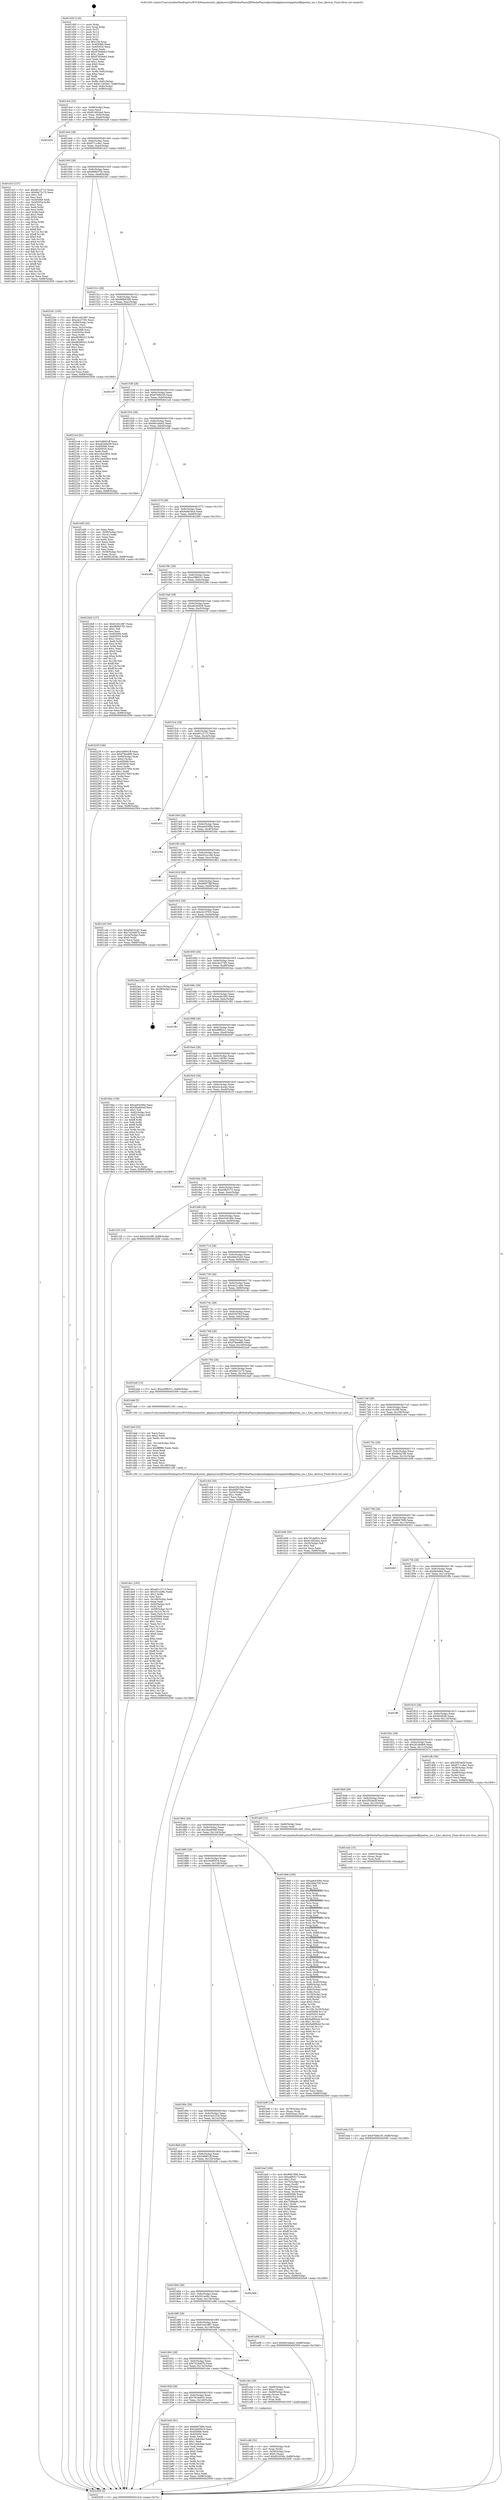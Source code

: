 digraph "0x401450" {
  label = "0x401450 (/mnt/c/Users/mathe/Desktop/tcc/POCII/binaries/extr_ijkplayeriosIJKMediaPlayerIJKMediaPlayerijkmediaijkplayeriospipelineffpipeline_ios.c_func_destroy_Final-ollvm.out::main(0))"
  labelloc = "t"
  node[shape=record]

  Entry [label="",width=0.3,height=0.3,shape=circle,fillcolor=black,style=filled]
  "0x4014c4" [label="{
     0x4014c4 [32]\l
     | [instrs]\l
     &nbsp;&nbsp;0x4014c4 \<+6\>: mov -0x88(%rbp),%eax\l
     &nbsp;&nbsp;0x4014ca \<+2\>: mov %eax,%ecx\l
     &nbsp;&nbsp;0x4014cc \<+6\>: sub $0x81492da4,%ecx\l
     &nbsp;&nbsp;0x4014d2 \<+6\>: mov %eax,-0x9c(%rbp)\l
     &nbsp;&nbsp;0x4014d8 \<+6\>: mov %ecx,-0xa0(%rbp)\l
     &nbsp;&nbsp;0x4014de \<+6\>: je 0000000000401b26 \<main+0x6d6\>\l
  }"]
  "0x401b26" [label="{
     0x401b26\l
  }", style=dashed]
  "0x4014e4" [label="{
     0x4014e4 [28]\l
     | [instrs]\l
     &nbsp;&nbsp;0x4014e4 \<+5\>: jmp 00000000004014e9 \<main+0x99\>\l
     &nbsp;&nbsp;0x4014e9 \<+6\>: mov -0x9c(%rbp),%eax\l
     &nbsp;&nbsp;0x4014ef \<+5\>: sub $0x8711c8e1,%eax\l
     &nbsp;&nbsp;0x4014f4 \<+6\>: mov %eax,-0xa4(%rbp)\l
     &nbsp;&nbsp;0x4014fa \<+6\>: je 0000000000401d1f \<main+0x8cf\>\l
  }"]
  Exit [label="",width=0.3,height=0.3,shape=circle,fillcolor=black,style=filled,peripheries=2]
  "0x401d1f" [label="{
     0x401d1f [137]\l
     | [instrs]\l
     &nbsp;&nbsp;0x401d1f \<+5\>: mov $0xa91c2713,%eax\l
     &nbsp;&nbsp;0x401d24 \<+5\>: mov $0xfda72c75,%ecx\l
     &nbsp;&nbsp;0x401d29 \<+2\>: mov $0x1,%dl\l
     &nbsp;&nbsp;0x401d2b \<+2\>: xor %esi,%esi\l
     &nbsp;&nbsp;0x401d2d \<+7\>: mov 0x405068,%edi\l
     &nbsp;&nbsp;0x401d34 \<+8\>: mov 0x405054,%r8d\l
     &nbsp;&nbsp;0x401d3c \<+3\>: sub $0x1,%esi\l
     &nbsp;&nbsp;0x401d3f \<+3\>: mov %edi,%r9d\l
     &nbsp;&nbsp;0x401d42 \<+3\>: add %esi,%r9d\l
     &nbsp;&nbsp;0x401d45 \<+4\>: imul %r9d,%edi\l
     &nbsp;&nbsp;0x401d49 \<+3\>: and $0x1,%edi\l
     &nbsp;&nbsp;0x401d4c \<+3\>: cmp $0x0,%edi\l
     &nbsp;&nbsp;0x401d4f \<+4\>: sete %r10b\l
     &nbsp;&nbsp;0x401d53 \<+4\>: cmp $0xa,%r8d\l
     &nbsp;&nbsp;0x401d57 \<+4\>: setl %r11b\l
     &nbsp;&nbsp;0x401d5b \<+3\>: mov %r10b,%bl\l
     &nbsp;&nbsp;0x401d5e \<+3\>: xor $0xff,%bl\l
     &nbsp;&nbsp;0x401d61 \<+3\>: mov %r11b,%r14b\l
     &nbsp;&nbsp;0x401d64 \<+4\>: xor $0xff,%r14b\l
     &nbsp;&nbsp;0x401d68 \<+3\>: xor $0x0,%dl\l
     &nbsp;&nbsp;0x401d6b \<+3\>: mov %bl,%r15b\l
     &nbsp;&nbsp;0x401d6e \<+4\>: and $0x0,%r15b\l
     &nbsp;&nbsp;0x401d72 \<+3\>: and %dl,%r10b\l
     &nbsp;&nbsp;0x401d75 \<+3\>: mov %r14b,%r12b\l
     &nbsp;&nbsp;0x401d78 \<+4\>: and $0x0,%r12b\l
     &nbsp;&nbsp;0x401d7c \<+3\>: and %dl,%r11b\l
     &nbsp;&nbsp;0x401d7f \<+3\>: or %r10b,%r15b\l
     &nbsp;&nbsp;0x401d82 \<+3\>: or %r11b,%r12b\l
     &nbsp;&nbsp;0x401d85 \<+3\>: xor %r12b,%r15b\l
     &nbsp;&nbsp;0x401d88 \<+3\>: or %r14b,%bl\l
     &nbsp;&nbsp;0x401d8b \<+3\>: xor $0xff,%bl\l
     &nbsp;&nbsp;0x401d8e \<+3\>: or $0x0,%dl\l
     &nbsp;&nbsp;0x401d91 \<+2\>: and %dl,%bl\l
     &nbsp;&nbsp;0x401d93 \<+3\>: or %bl,%r15b\l
     &nbsp;&nbsp;0x401d96 \<+4\>: test $0x1,%r15b\l
     &nbsp;&nbsp;0x401d9a \<+3\>: cmovne %ecx,%eax\l
     &nbsp;&nbsp;0x401d9d \<+6\>: mov %eax,-0x88(%rbp)\l
     &nbsp;&nbsp;0x401da3 \<+5\>: jmp 0000000000402509 \<main+0x10b9\>\l
  }"]
  "0x401500" [label="{
     0x401500 [28]\l
     | [instrs]\l
     &nbsp;&nbsp;0x401500 \<+5\>: jmp 0000000000401505 \<main+0xb5\>\l
     &nbsp;&nbsp;0x401505 \<+6\>: mov -0x9c(%rbp),%eax\l
     &nbsp;&nbsp;0x40150b \<+5\>: sub $0x968b57f2,%eax\l
     &nbsp;&nbsp;0x401510 \<+6\>: mov %eax,-0xa8(%rbp)\l
     &nbsp;&nbsp;0x401516 \<+6\>: je 0000000000402341 \<main+0xef1\>\l
  }"]
  "0x401eda" [label="{
     0x401eda [15]\l
     | [instrs]\l
     &nbsp;&nbsp;0x401eda \<+10\>: movl $0x97b8d1f5,-0x88(%rbp)\l
     &nbsp;&nbsp;0x401ee4 \<+5\>: jmp 0000000000402509 \<main+0x10b9\>\l
  }"]
  "0x402341" [label="{
     0x402341 [105]\l
     | [instrs]\l
     &nbsp;&nbsp;0x402341 \<+5\>: mov $0x61d41887,%eax\l
     &nbsp;&nbsp;0x402346 \<+5\>: mov $0xcdc273f2,%ecx\l
     &nbsp;&nbsp;0x40234b \<+4\>: mov -0x80(%rbp),%rdx\l
     &nbsp;&nbsp;0x40234f \<+2\>: mov (%rdx),%esi\l
     &nbsp;&nbsp;0x402351 \<+3\>: mov %esi,-0x2c(%rbp)\l
     &nbsp;&nbsp;0x402354 \<+7\>: mov 0x405068,%esi\l
     &nbsp;&nbsp;0x40235b \<+7\>: mov 0x405054,%edi\l
     &nbsp;&nbsp;0x402362 \<+3\>: mov %esi,%r8d\l
     &nbsp;&nbsp;0x402365 \<+7\>: sub $0xd83f9222,%r8d\l
     &nbsp;&nbsp;0x40236c \<+4\>: sub $0x1,%r8d\l
     &nbsp;&nbsp;0x402370 \<+7\>: add $0xd83f9222,%r8d\l
     &nbsp;&nbsp;0x402377 \<+4\>: imul %r8d,%esi\l
     &nbsp;&nbsp;0x40237b \<+3\>: and $0x1,%esi\l
     &nbsp;&nbsp;0x40237e \<+3\>: cmp $0x0,%esi\l
     &nbsp;&nbsp;0x402381 \<+4\>: sete %r9b\l
     &nbsp;&nbsp;0x402385 \<+3\>: cmp $0xa,%edi\l
     &nbsp;&nbsp;0x402388 \<+4\>: setl %r10b\l
     &nbsp;&nbsp;0x40238c \<+3\>: mov %r9b,%r11b\l
     &nbsp;&nbsp;0x40238f \<+3\>: and %r10b,%r11b\l
     &nbsp;&nbsp;0x402392 \<+3\>: xor %r10b,%r9b\l
     &nbsp;&nbsp;0x402395 \<+3\>: or %r9b,%r11b\l
     &nbsp;&nbsp;0x402398 \<+4\>: test $0x1,%r11b\l
     &nbsp;&nbsp;0x40239c \<+3\>: cmovne %ecx,%eax\l
     &nbsp;&nbsp;0x40239f \<+6\>: mov %eax,-0x88(%rbp)\l
     &nbsp;&nbsp;0x4023a5 \<+5\>: jmp 0000000000402509 \<main+0x10b9\>\l
  }"]
  "0x40151c" [label="{
     0x40151c [28]\l
     | [instrs]\l
     &nbsp;&nbsp;0x40151c \<+5\>: jmp 0000000000401521 \<main+0xd1\>\l
     &nbsp;&nbsp;0x401521 \<+6\>: mov -0x9c(%rbp),%eax\l
     &nbsp;&nbsp;0x401527 \<+5\>: sub $0x96fb93d6,%eax\l
     &nbsp;&nbsp;0x40152c \<+6\>: mov %eax,-0xac(%rbp)\l
     &nbsp;&nbsp;0x401532 \<+6\>: je 0000000000402197 \<main+0xd47\>\l
  }"]
  "0x401ecb" [label="{
     0x401ecb [15]\l
     | [instrs]\l
     &nbsp;&nbsp;0x401ecb \<+4\>: mov -0x60(%rbp),%rax\l
     &nbsp;&nbsp;0x401ecf \<+3\>: mov (%rax),%rax\l
     &nbsp;&nbsp;0x401ed2 \<+3\>: mov %rax,%rdi\l
     &nbsp;&nbsp;0x401ed5 \<+5\>: call 0000000000401030 \<free@plt\>\l
     | [calls]\l
     &nbsp;&nbsp;0x401030 \{1\} (unknown)\l
  }"]
  "0x402197" [label="{
     0x402197\l
  }", style=dashed]
  "0x401538" [label="{
     0x401538 [28]\l
     | [instrs]\l
     &nbsp;&nbsp;0x401538 \<+5\>: jmp 000000000040153d \<main+0xed\>\l
     &nbsp;&nbsp;0x40153d \<+6\>: mov -0x9c(%rbp),%eax\l
     &nbsp;&nbsp;0x401543 \<+5\>: sub $0x97b8d1f5,%eax\l
     &nbsp;&nbsp;0x401548 \<+6\>: mov %eax,-0xb0(%rbp)\l
     &nbsp;&nbsp;0x40154e \<+6\>: je 00000000004021e4 \<main+0xd94\>\l
  }"]
  "0x401de1" [label="{
     0x401de1 [165]\l
     | [instrs]\l
     &nbsp;&nbsp;0x401de1 \<+5\>: mov $0xa91c2713,%ecx\l
     &nbsp;&nbsp;0x401de6 \<+5\>: mov $0x551ecf6c,%edx\l
     &nbsp;&nbsp;0x401deb \<+3\>: mov $0x1,%r8b\l
     &nbsp;&nbsp;0x401dee \<+2\>: xor %esi,%esi\l
     &nbsp;&nbsp;0x401df0 \<+6\>: mov -0x148(%rbp),%edi\l
     &nbsp;&nbsp;0x401df6 \<+3\>: imul %eax,%edi\l
     &nbsp;&nbsp;0x401df9 \<+4\>: mov -0x60(%rbp),%r9\l
     &nbsp;&nbsp;0x401dfd \<+3\>: mov (%r9),%r9\l
     &nbsp;&nbsp;0x401e00 \<+4\>: mov -0x58(%rbp),%r10\l
     &nbsp;&nbsp;0x401e04 \<+3\>: movslq (%r10),%r10\l
     &nbsp;&nbsp;0x401e07 \<+4\>: mov %edi,(%r9,%r10,4)\l
     &nbsp;&nbsp;0x401e0b \<+7\>: mov 0x405068,%eax\l
     &nbsp;&nbsp;0x401e12 \<+7\>: mov 0x405054,%edi\l
     &nbsp;&nbsp;0x401e19 \<+3\>: sub $0x1,%esi\l
     &nbsp;&nbsp;0x401e1c \<+3\>: mov %eax,%r11d\l
     &nbsp;&nbsp;0x401e1f \<+3\>: add %esi,%r11d\l
     &nbsp;&nbsp;0x401e22 \<+4\>: imul %r11d,%eax\l
     &nbsp;&nbsp;0x401e26 \<+3\>: and $0x1,%eax\l
     &nbsp;&nbsp;0x401e29 \<+3\>: cmp $0x0,%eax\l
     &nbsp;&nbsp;0x401e2c \<+3\>: sete %bl\l
     &nbsp;&nbsp;0x401e2f \<+3\>: cmp $0xa,%edi\l
     &nbsp;&nbsp;0x401e32 \<+4\>: setl %r14b\l
     &nbsp;&nbsp;0x401e36 \<+3\>: mov %bl,%r15b\l
     &nbsp;&nbsp;0x401e39 \<+4\>: xor $0xff,%r15b\l
     &nbsp;&nbsp;0x401e3d \<+3\>: mov %r14b,%r12b\l
     &nbsp;&nbsp;0x401e40 \<+4\>: xor $0xff,%r12b\l
     &nbsp;&nbsp;0x401e44 \<+4\>: xor $0x0,%r8b\l
     &nbsp;&nbsp;0x401e48 \<+3\>: mov %r15b,%r13b\l
     &nbsp;&nbsp;0x401e4b \<+4\>: and $0x0,%r13b\l
     &nbsp;&nbsp;0x401e4f \<+3\>: and %r8b,%bl\l
     &nbsp;&nbsp;0x401e52 \<+3\>: mov %r12b,%al\l
     &nbsp;&nbsp;0x401e55 \<+2\>: and $0x0,%al\l
     &nbsp;&nbsp;0x401e57 \<+3\>: and %r8b,%r14b\l
     &nbsp;&nbsp;0x401e5a \<+3\>: or %bl,%r13b\l
     &nbsp;&nbsp;0x401e5d \<+3\>: or %r14b,%al\l
     &nbsp;&nbsp;0x401e60 \<+3\>: xor %al,%r13b\l
     &nbsp;&nbsp;0x401e63 \<+3\>: or %r12b,%r15b\l
     &nbsp;&nbsp;0x401e66 \<+4\>: xor $0xff,%r15b\l
     &nbsp;&nbsp;0x401e6a \<+4\>: or $0x0,%r8b\l
     &nbsp;&nbsp;0x401e6e \<+3\>: and %r8b,%r15b\l
     &nbsp;&nbsp;0x401e71 \<+3\>: or %r15b,%r13b\l
     &nbsp;&nbsp;0x401e74 \<+4\>: test $0x1,%r13b\l
     &nbsp;&nbsp;0x401e78 \<+3\>: cmovne %edx,%ecx\l
     &nbsp;&nbsp;0x401e7b \<+6\>: mov %ecx,-0x88(%rbp)\l
     &nbsp;&nbsp;0x401e81 \<+5\>: jmp 0000000000402509 \<main+0x10b9\>\l
  }"]
  "0x4021e4" [label="{
     0x4021e4 [91]\l
     | [instrs]\l
     &nbsp;&nbsp;0x4021e4 \<+5\>: mov $0x548901ff,%eax\l
     &nbsp;&nbsp;0x4021e9 \<+5\>: mov $0xa6246d39,%ecx\l
     &nbsp;&nbsp;0x4021ee \<+7\>: mov 0x405068,%edx\l
     &nbsp;&nbsp;0x4021f5 \<+7\>: mov 0x405054,%esi\l
     &nbsp;&nbsp;0x4021fc \<+2\>: mov %edx,%edi\l
     &nbsp;&nbsp;0x4021fe \<+6\>: add $0x1eb42802,%edi\l
     &nbsp;&nbsp;0x402204 \<+3\>: sub $0x1,%edi\l
     &nbsp;&nbsp;0x402207 \<+6\>: sub $0x1eb42802,%edi\l
     &nbsp;&nbsp;0x40220d \<+3\>: imul %edi,%edx\l
     &nbsp;&nbsp;0x402210 \<+3\>: and $0x1,%edx\l
     &nbsp;&nbsp;0x402213 \<+3\>: cmp $0x0,%edx\l
     &nbsp;&nbsp;0x402216 \<+4\>: sete %r8b\l
     &nbsp;&nbsp;0x40221a \<+3\>: cmp $0xa,%esi\l
     &nbsp;&nbsp;0x40221d \<+4\>: setl %r9b\l
     &nbsp;&nbsp;0x402221 \<+3\>: mov %r8b,%r10b\l
     &nbsp;&nbsp;0x402224 \<+3\>: and %r9b,%r10b\l
     &nbsp;&nbsp;0x402227 \<+3\>: xor %r9b,%r8b\l
     &nbsp;&nbsp;0x40222a \<+3\>: or %r8b,%r10b\l
     &nbsp;&nbsp;0x40222d \<+4\>: test $0x1,%r10b\l
     &nbsp;&nbsp;0x402231 \<+3\>: cmovne %ecx,%eax\l
     &nbsp;&nbsp;0x402234 \<+6\>: mov %eax,-0x88(%rbp)\l
     &nbsp;&nbsp;0x40223a \<+5\>: jmp 0000000000402509 \<main+0x10b9\>\l
  }"]
  "0x401554" [label="{
     0x401554 [28]\l
     | [instrs]\l
     &nbsp;&nbsp;0x401554 \<+5\>: jmp 0000000000401559 \<main+0x109\>\l
     &nbsp;&nbsp;0x401559 \<+6\>: mov -0x9c(%rbp),%eax\l
     &nbsp;&nbsp;0x40155f \<+5\>: sub $0x991edeb2,%eax\l
     &nbsp;&nbsp;0x401564 \<+6\>: mov %eax,-0xb4(%rbp)\l
     &nbsp;&nbsp;0x40156a \<+6\>: je 0000000000401e95 \<main+0xa45\>\l
  }"]
  "0x401dad" [label="{
     0x401dad [52]\l
     | [instrs]\l
     &nbsp;&nbsp;0x401dad \<+2\>: xor %ecx,%ecx\l
     &nbsp;&nbsp;0x401daf \<+5\>: mov $0x2,%edx\l
     &nbsp;&nbsp;0x401db4 \<+6\>: mov %edx,-0x144(%rbp)\l
     &nbsp;&nbsp;0x401dba \<+1\>: cltd\l
     &nbsp;&nbsp;0x401dbb \<+6\>: mov -0x144(%rbp),%esi\l
     &nbsp;&nbsp;0x401dc1 \<+2\>: idiv %esi\l
     &nbsp;&nbsp;0x401dc3 \<+6\>: imul $0xfffffffe,%edx,%edx\l
     &nbsp;&nbsp;0x401dc9 \<+2\>: mov %ecx,%edi\l
     &nbsp;&nbsp;0x401dcb \<+2\>: sub %edx,%edi\l
     &nbsp;&nbsp;0x401dcd \<+2\>: mov %ecx,%edx\l
     &nbsp;&nbsp;0x401dcf \<+3\>: sub $0x1,%edx\l
     &nbsp;&nbsp;0x401dd2 \<+2\>: add %edx,%edi\l
     &nbsp;&nbsp;0x401dd4 \<+2\>: sub %edi,%ecx\l
     &nbsp;&nbsp;0x401dd6 \<+6\>: mov %ecx,-0x148(%rbp)\l
     &nbsp;&nbsp;0x401ddc \<+5\>: call 0000000000401160 \<next_i\>\l
     | [calls]\l
     &nbsp;&nbsp;0x401160 \{1\} (/mnt/c/Users/mathe/Desktop/tcc/POCII/binaries/extr_ijkplayeriosIJKMediaPlayerIJKMediaPlayerijkmediaijkplayeriospipelineffpipeline_ios.c_func_destroy_Final-ollvm.out::next_i)\l
  }"]
  "0x401e95" [label="{
     0x401e95 [42]\l
     | [instrs]\l
     &nbsp;&nbsp;0x401e95 \<+2\>: xor %eax,%eax\l
     &nbsp;&nbsp;0x401e97 \<+4\>: mov -0x58(%rbp),%rcx\l
     &nbsp;&nbsp;0x401e9b \<+2\>: mov (%rcx),%edx\l
     &nbsp;&nbsp;0x401e9d \<+2\>: mov %eax,%esi\l
     &nbsp;&nbsp;0x401e9f \<+2\>: sub %edx,%esi\l
     &nbsp;&nbsp;0x401ea1 \<+2\>: mov %eax,%edx\l
     &nbsp;&nbsp;0x401ea3 \<+3\>: sub $0x1,%edx\l
     &nbsp;&nbsp;0x401ea6 \<+2\>: add %edx,%esi\l
     &nbsp;&nbsp;0x401ea8 \<+2\>: sub %esi,%eax\l
     &nbsp;&nbsp;0x401eaa \<+4\>: mov -0x58(%rbp),%rcx\l
     &nbsp;&nbsp;0x401eae \<+2\>: mov %eax,(%rcx)\l
     &nbsp;&nbsp;0x401eb0 \<+10\>: movl $0xfd1854b,-0x88(%rbp)\l
     &nbsp;&nbsp;0x401eba \<+5\>: jmp 0000000000402509 \<main+0x10b9\>\l
  }"]
  "0x401570" [label="{
     0x401570 [28]\l
     | [instrs]\l
     &nbsp;&nbsp;0x401570 \<+5\>: jmp 0000000000401575 \<main+0x125\>\l
     &nbsp;&nbsp;0x401575 \<+6\>: mov -0x9c(%rbp),%eax\l
     &nbsp;&nbsp;0x40157b \<+5\>: sub $0x9a9630cd,%eax\l
     &nbsp;&nbsp;0x401580 \<+6\>: mov %eax,-0xb8(%rbp)\l
     &nbsp;&nbsp;0x401586 \<+6\>: je 000000000040248c \<main+0x103c\>\l
  }"]
  "0x401cdb" [label="{
     0x401cdb [32]\l
     | [instrs]\l
     &nbsp;&nbsp;0x401cdb \<+4\>: mov -0x60(%rbp),%rdi\l
     &nbsp;&nbsp;0x401cdf \<+3\>: mov %rax,(%rdi)\l
     &nbsp;&nbsp;0x401ce2 \<+4\>: mov -0x58(%rbp),%rax\l
     &nbsp;&nbsp;0x401ce6 \<+6\>: movl $0x0,(%rax)\l
     &nbsp;&nbsp;0x401cec \<+10\>: movl $0xfd1854b,-0x88(%rbp)\l
     &nbsp;&nbsp;0x401cf6 \<+5\>: jmp 0000000000402509 \<main+0x10b9\>\l
  }"]
  "0x40248c" [label="{
     0x40248c\l
  }", style=dashed]
  "0x40158c" [label="{
     0x40158c [28]\l
     | [instrs]\l
     &nbsp;&nbsp;0x40158c \<+5\>: jmp 0000000000401591 \<main+0x141\>\l
     &nbsp;&nbsp;0x401591 \<+6\>: mov -0x9c(%rbp),%eax\l
     &nbsp;&nbsp;0x401597 \<+5\>: sub $0xa39fb531,%eax\l
     &nbsp;&nbsp;0x40159c \<+6\>: mov %eax,-0xbc(%rbp)\l
     &nbsp;&nbsp;0x4015a2 \<+6\>: je 00000000004022b8 \<main+0xe68\>\l
  }"]
  "0x401baf" [label="{
     0x401baf [166]\l
     | [instrs]\l
     &nbsp;&nbsp;0x401baf \<+5\>: mov $0x8667896,%ecx\l
     &nbsp;&nbsp;0x401bb4 \<+5\>: mov $0xe4fb5173,%edx\l
     &nbsp;&nbsp;0x401bb9 \<+3\>: mov $0x1,%sil\l
     &nbsp;&nbsp;0x401bbc \<+4\>: mov -0x70(%rbp),%rdi\l
     &nbsp;&nbsp;0x401bc0 \<+2\>: mov %eax,(%rdi)\l
     &nbsp;&nbsp;0x401bc2 \<+4\>: mov -0x70(%rbp),%rdi\l
     &nbsp;&nbsp;0x401bc6 \<+2\>: mov (%rdi),%eax\l
     &nbsp;&nbsp;0x401bc8 \<+3\>: mov %eax,-0x34(%rbp)\l
     &nbsp;&nbsp;0x401bcb \<+7\>: mov 0x405068,%eax\l
     &nbsp;&nbsp;0x401bd2 \<+8\>: mov 0x405054,%r8d\l
     &nbsp;&nbsp;0x401bda \<+3\>: mov %eax,%r9d\l
     &nbsp;&nbsp;0x401bdd \<+7\>: add $0x72f6da9c,%r9d\l
     &nbsp;&nbsp;0x401be4 \<+4\>: sub $0x1,%r9d\l
     &nbsp;&nbsp;0x401be8 \<+7\>: sub $0x72f6da9c,%r9d\l
     &nbsp;&nbsp;0x401bef \<+4\>: imul %r9d,%eax\l
     &nbsp;&nbsp;0x401bf3 \<+3\>: and $0x1,%eax\l
     &nbsp;&nbsp;0x401bf6 \<+3\>: cmp $0x0,%eax\l
     &nbsp;&nbsp;0x401bf9 \<+4\>: sete %r10b\l
     &nbsp;&nbsp;0x401bfd \<+4\>: cmp $0xa,%r8d\l
     &nbsp;&nbsp;0x401c01 \<+4\>: setl %r11b\l
     &nbsp;&nbsp;0x401c05 \<+3\>: mov %r10b,%bl\l
     &nbsp;&nbsp;0x401c08 \<+3\>: xor $0xff,%bl\l
     &nbsp;&nbsp;0x401c0b \<+3\>: mov %r11b,%r14b\l
     &nbsp;&nbsp;0x401c0e \<+4\>: xor $0xff,%r14b\l
     &nbsp;&nbsp;0x401c12 \<+4\>: xor $0x0,%sil\l
     &nbsp;&nbsp;0x401c16 \<+3\>: mov %bl,%r15b\l
     &nbsp;&nbsp;0x401c19 \<+4\>: and $0x0,%r15b\l
     &nbsp;&nbsp;0x401c1d \<+3\>: and %sil,%r10b\l
     &nbsp;&nbsp;0x401c20 \<+3\>: mov %r14b,%r12b\l
     &nbsp;&nbsp;0x401c23 \<+4\>: and $0x0,%r12b\l
     &nbsp;&nbsp;0x401c27 \<+3\>: and %sil,%r11b\l
     &nbsp;&nbsp;0x401c2a \<+3\>: or %r10b,%r15b\l
     &nbsp;&nbsp;0x401c2d \<+3\>: or %r11b,%r12b\l
     &nbsp;&nbsp;0x401c30 \<+3\>: xor %r12b,%r15b\l
     &nbsp;&nbsp;0x401c33 \<+3\>: or %r14b,%bl\l
     &nbsp;&nbsp;0x401c36 \<+3\>: xor $0xff,%bl\l
     &nbsp;&nbsp;0x401c39 \<+4\>: or $0x0,%sil\l
     &nbsp;&nbsp;0x401c3d \<+3\>: and %sil,%bl\l
     &nbsp;&nbsp;0x401c40 \<+3\>: or %bl,%r15b\l
     &nbsp;&nbsp;0x401c43 \<+4\>: test $0x1,%r15b\l
     &nbsp;&nbsp;0x401c47 \<+3\>: cmovne %edx,%ecx\l
     &nbsp;&nbsp;0x401c4a \<+6\>: mov %ecx,-0x88(%rbp)\l
     &nbsp;&nbsp;0x401c50 \<+5\>: jmp 0000000000402509 \<main+0x10b9\>\l
  }"]
  "0x4022b8" [label="{
     0x4022b8 [137]\l
     | [instrs]\l
     &nbsp;&nbsp;0x4022b8 \<+5\>: mov $0x61d41887,%eax\l
     &nbsp;&nbsp;0x4022bd \<+5\>: mov $0x968b57f2,%ecx\l
     &nbsp;&nbsp;0x4022c2 \<+2\>: mov $0x1,%dl\l
     &nbsp;&nbsp;0x4022c4 \<+2\>: xor %esi,%esi\l
     &nbsp;&nbsp;0x4022c6 \<+7\>: mov 0x405068,%edi\l
     &nbsp;&nbsp;0x4022cd \<+8\>: mov 0x405054,%r8d\l
     &nbsp;&nbsp;0x4022d5 \<+3\>: sub $0x1,%esi\l
     &nbsp;&nbsp;0x4022d8 \<+3\>: mov %edi,%r9d\l
     &nbsp;&nbsp;0x4022db \<+3\>: add %esi,%r9d\l
     &nbsp;&nbsp;0x4022de \<+4\>: imul %r9d,%edi\l
     &nbsp;&nbsp;0x4022e2 \<+3\>: and $0x1,%edi\l
     &nbsp;&nbsp;0x4022e5 \<+3\>: cmp $0x0,%edi\l
     &nbsp;&nbsp;0x4022e8 \<+4\>: sete %r10b\l
     &nbsp;&nbsp;0x4022ec \<+4\>: cmp $0xa,%r8d\l
     &nbsp;&nbsp;0x4022f0 \<+4\>: setl %r11b\l
     &nbsp;&nbsp;0x4022f4 \<+3\>: mov %r10b,%bl\l
     &nbsp;&nbsp;0x4022f7 \<+3\>: xor $0xff,%bl\l
     &nbsp;&nbsp;0x4022fa \<+3\>: mov %r11b,%r14b\l
     &nbsp;&nbsp;0x4022fd \<+4\>: xor $0xff,%r14b\l
     &nbsp;&nbsp;0x402301 \<+3\>: xor $0x1,%dl\l
     &nbsp;&nbsp;0x402304 \<+3\>: mov %bl,%r15b\l
     &nbsp;&nbsp;0x402307 \<+4\>: and $0xff,%r15b\l
     &nbsp;&nbsp;0x40230b \<+3\>: and %dl,%r10b\l
     &nbsp;&nbsp;0x40230e \<+3\>: mov %r14b,%r12b\l
     &nbsp;&nbsp;0x402311 \<+4\>: and $0xff,%r12b\l
     &nbsp;&nbsp;0x402315 \<+3\>: and %dl,%r11b\l
     &nbsp;&nbsp;0x402318 \<+3\>: or %r10b,%r15b\l
     &nbsp;&nbsp;0x40231b \<+3\>: or %r11b,%r12b\l
     &nbsp;&nbsp;0x40231e \<+3\>: xor %r12b,%r15b\l
     &nbsp;&nbsp;0x402321 \<+3\>: or %r14b,%bl\l
     &nbsp;&nbsp;0x402324 \<+3\>: xor $0xff,%bl\l
     &nbsp;&nbsp;0x402327 \<+3\>: or $0x1,%dl\l
     &nbsp;&nbsp;0x40232a \<+2\>: and %dl,%bl\l
     &nbsp;&nbsp;0x40232c \<+3\>: or %bl,%r15b\l
     &nbsp;&nbsp;0x40232f \<+4\>: test $0x1,%r15b\l
     &nbsp;&nbsp;0x402333 \<+3\>: cmovne %ecx,%eax\l
     &nbsp;&nbsp;0x402336 \<+6\>: mov %eax,-0x88(%rbp)\l
     &nbsp;&nbsp;0x40233c \<+5\>: jmp 0000000000402509 \<main+0x10b9\>\l
  }"]
  "0x4015a8" [label="{
     0x4015a8 [28]\l
     | [instrs]\l
     &nbsp;&nbsp;0x4015a8 \<+5\>: jmp 00000000004015ad \<main+0x15d\>\l
     &nbsp;&nbsp;0x4015ad \<+6\>: mov -0x9c(%rbp),%eax\l
     &nbsp;&nbsp;0x4015b3 \<+5\>: sub $0xa6246d39,%eax\l
     &nbsp;&nbsp;0x4015b8 \<+6\>: mov %eax,-0xc0(%rbp)\l
     &nbsp;&nbsp;0x4015be \<+6\>: je 000000000040223f \<main+0xdef\>\l
  }"]
  "0x401944" [label="{
     0x401944\l
  }", style=dashed]
  "0x40223f" [label="{
     0x40223f [106]\l
     | [instrs]\l
     &nbsp;&nbsp;0x40223f \<+5\>: mov $0x548901ff,%eax\l
     &nbsp;&nbsp;0x402244 \<+5\>: mov $0xf78ee890,%ecx\l
     &nbsp;&nbsp;0x402249 \<+4\>: mov -0x80(%rbp),%rdx\l
     &nbsp;&nbsp;0x40224d \<+6\>: movl $0x0,(%rdx)\l
     &nbsp;&nbsp;0x402253 \<+7\>: mov 0x405068,%esi\l
     &nbsp;&nbsp;0x40225a \<+7\>: mov 0x405054,%edi\l
     &nbsp;&nbsp;0x402261 \<+3\>: mov %esi,%r8d\l
     &nbsp;&nbsp;0x402264 \<+7\>: sub $0xc6527693,%r8d\l
     &nbsp;&nbsp;0x40226b \<+4\>: sub $0x1,%r8d\l
     &nbsp;&nbsp;0x40226f \<+7\>: add $0xc6527693,%r8d\l
     &nbsp;&nbsp;0x402276 \<+4\>: imul %r8d,%esi\l
     &nbsp;&nbsp;0x40227a \<+3\>: and $0x1,%esi\l
     &nbsp;&nbsp;0x40227d \<+3\>: cmp $0x0,%esi\l
     &nbsp;&nbsp;0x402280 \<+4\>: sete %r9b\l
     &nbsp;&nbsp;0x402284 \<+3\>: cmp $0xa,%edi\l
     &nbsp;&nbsp;0x402287 \<+4\>: setl %r10b\l
     &nbsp;&nbsp;0x40228b \<+3\>: mov %r9b,%r11b\l
     &nbsp;&nbsp;0x40228e \<+3\>: and %r10b,%r11b\l
     &nbsp;&nbsp;0x402291 \<+3\>: xor %r10b,%r9b\l
     &nbsp;&nbsp;0x402294 \<+3\>: or %r9b,%r11b\l
     &nbsp;&nbsp;0x402297 \<+4\>: test $0x1,%r11b\l
     &nbsp;&nbsp;0x40229b \<+3\>: cmovne %ecx,%eax\l
     &nbsp;&nbsp;0x40229e \<+6\>: mov %eax,-0x88(%rbp)\l
     &nbsp;&nbsp;0x4022a4 \<+5\>: jmp 0000000000402509 \<main+0x10b9\>\l
  }"]
  "0x4015c4" [label="{
     0x4015c4 [28]\l
     | [instrs]\l
     &nbsp;&nbsp;0x4015c4 \<+5\>: jmp 00000000004015c9 \<main+0x179\>\l
     &nbsp;&nbsp;0x4015c9 \<+6\>: mov -0x9c(%rbp),%eax\l
     &nbsp;&nbsp;0x4015cf \<+5\>: sub $0xa91c2713,%eax\l
     &nbsp;&nbsp;0x4015d4 \<+6\>: mov %eax,-0xc4(%rbp)\l
     &nbsp;&nbsp;0x4015da \<+6\>: je 0000000000402431 \<main+0xfe1\>\l
  }"]
  "0x401b44" [label="{
     0x401b44 [91]\l
     | [instrs]\l
     &nbsp;&nbsp;0x401b44 \<+5\>: mov $0x8667896,%eax\l
     &nbsp;&nbsp;0x401b49 \<+5\>: mov $0x3d4f5919,%ecx\l
     &nbsp;&nbsp;0x401b4e \<+7\>: mov 0x405068,%edx\l
     &nbsp;&nbsp;0x401b55 \<+7\>: mov 0x405054,%esi\l
     &nbsp;&nbsp;0x401b5c \<+2\>: mov %edx,%edi\l
     &nbsp;&nbsp;0x401b5e \<+6\>: add $0x1cb8c64e,%edi\l
     &nbsp;&nbsp;0x401b64 \<+3\>: sub $0x1,%edi\l
     &nbsp;&nbsp;0x401b67 \<+6\>: sub $0x1cb8c64e,%edi\l
     &nbsp;&nbsp;0x401b6d \<+3\>: imul %edi,%edx\l
     &nbsp;&nbsp;0x401b70 \<+3\>: and $0x1,%edx\l
     &nbsp;&nbsp;0x401b73 \<+3\>: cmp $0x0,%edx\l
     &nbsp;&nbsp;0x401b76 \<+4\>: sete %r8b\l
     &nbsp;&nbsp;0x401b7a \<+3\>: cmp $0xa,%esi\l
     &nbsp;&nbsp;0x401b7d \<+4\>: setl %r9b\l
     &nbsp;&nbsp;0x401b81 \<+3\>: mov %r8b,%r10b\l
     &nbsp;&nbsp;0x401b84 \<+3\>: and %r9b,%r10b\l
     &nbsp;&nbsp;0x401b87 \<+3\>: xor %r9b,%r8b\l
     &nbsp;&nbsp;0x401b8a \<+3\>: or %r8b,%r10b\l
     &nbsp;&nbsp;0x401b8d \<+4\>: test $0x1,%r10b\l
     &nbsp;&nbsp;0x401b91 \<+3\>: cmovne %ecx,%eax\l
     &nbsp;&nbsp;0x401b94 \<+6\>: mov %eax,-0x88(%rbp)\l
     &nbsp;&nbsp;0x401b9a \<+5\>: jmp 0000000000402509 \<main+0x10b9\>\l
  }"]
  "0x402431" [label="{
     0x402431\l
  }", style=dashed]
  "0x4015e0" [label="{
     0x4015e0 [28]\l
     | [instrs]\l
     &nbsp;&nbsp;0x4015e0 \<+5\>: jmp 00000000004015e5 \<main+0x195\>\l
     &nbsp;&nbsp;0x4015e5 \<+6\>: mov -0x9c(%rbp),%eax\l
     &nbsp;&nbsp;0x4015eb \<+5\>: sub $0xaa64308a,%eax\l
     &nbsp;&nbsp;0x4015f0 \<+6\>: mov %eax,-0xc8(%rbp)\l
     &nbsp;&nbsp;0x4015f6 \<+6\>: je 00000000004023bc \<main+0xf6c\>\l
  }"]
  "0x401928" [label="{
     0x401928 [28]\l
     | [instrs]\l
     &nbsp;&nbsp;0x401928 \<+5\>: jmp 000000000040192d \<main+0x4dd\>\l
     &nbsp;&nbsp;0x40192d \<+6\>: mov -0x9c(%rbp),%eax\l
     &nbsp;&nbsp;0x401933 \<+5\>: sub $0x781de832,%eax\l
     &nbsp;&nbsp;0x401938 \<+6\>: mov %eax,-0x140(%rbp)\l
     &nbsp;&nbsp;0x40193e \<+6\>: je 0000000000401b44 \<main+0x6f4\>\l
  }"]
  "0x4023bc" [label="{
     0x4023bc\l
  }", style=dashed]
  "0x4015fc" [label="{
     0x4015fc [28]\l
     | [instrs]\l
     &nbsp;&nbsp;0x4015fc \<+5\>: jmp 0000000000401601 \<main+0x1b1\>\l
     &nbsp;&nbsp;0x401601 \<+6\>: mov -0x9c(%rbp),%eax\l
     &nbsp;&nbsp;0x401607 \<+5\>: sub $0xb53cc18e,%eax\l
     &nbsp;&nbsp;0x40160c \<+6\>: mov %eax,-0xcc(%rbp)\l
     &nbsp;&nbsp;0x401612 \<+6\>: je 00000000004024b1 \<main+0x1061\>\l
  }"]
  "0x401cbe" [label="{
     0x401cbe [29]\l
     | [instrs]\l
     &nbsp;&nbsp;0x401cbe \<+4\>: mov -0x68(%rbp),%rax\l
     &nbsp;&nbsp;0x401cc2 \<+6\>: movl $0x1,(%rax)\l
     &nbsp;&nbsp;0x401cc8 \<+4\>: mov -0x68(%rbp),%rax\l
     &nbsp;&nbsp;0x401ccc \<+3\>: movslq (%rax),%rax\l
     &nbsp;&nbsp;0x401ccf \<+4\>: shl $0x2,%rax\l
     &nbsp;&nbsp;0x401cd3 \<+3\>: mov %rax,%rdi\l
     &nbsp;&nbsp;0x401cd6 \<+5\>: call 0000000000401050 \<malloc@plt\>\l
     | [calls]\l
     &nbsp;&nbsp;0x401050 \{1\} (unknown)\l
  }"]
  "0x4024b1" [label="{
     0x4024b1\l
  }", style=dashed]
  "0x401618" [label="{
     0x401618 [28]\l
     | [instrs]\l
     &nbsp;&nbsp;0x401618 \<+5\>: jmp 000000000040161d \<main+0x1cd\>\l
     &nbsp;&nbsp;0x40161d \<+6\>: mov -0x9c(%rbp),%eax\l
     &nbsp;&nbsp;0x401623 \<+5\>: sub $0xbfd973bf,%eax\l
     &nbsp;&nbsp;0x401628 \<+6\>: mov %eax,-0xd0(%rbp)\l
     &nbsp;&nbsp;0x40162e \<+6\>: je 0000000000401ca0 \<main+0x850\>\l
  }"]
  "0x40190c" [label="{
     0x40190c [28]\l
     | [instrs]\l
     &nbsp;&nbsp;0x40190c \<+5\>: jmp 0000000000401911 \<main+0x4c1\>\l
     &nbsp;&nbsp;0x401911 \<+6\>: mov -0x9c(%rbp),%eax\l
     &nbsp;&nbsp;0x401917 \<+5\>: sub $0x7424dd7b,%eax\l
     &nbsp;&nbsp;0x40191c \<+6\>: mov %eax,-0x13c(%rbp)\l
     &nbsp;&nbsp;0x401922 \<+6\>: je 0000000000401cbe \<main+0x86e\>\l
  }"]
  "0x401ca0" [label="{
     0x401ca0 [30]\l
     | [instrs]\l
     &nbsp;&nbsp;0x401ca0 \<+5\>: mov $0xe8d23243,%eax\l
     &nbsp;&nbsp;0x401ca5 \<+5\>: mov $0x7424dd7b,%ecx\l
     &nbsp;&nbsp;0x401caa \<+3\>: mov -0x34(%rbp),%edx\l
     &nbsp;&nbsp;0x401cad \<+3\>: cmp $0x0,%edx\l
     &nbsp;&nbsp;0x401cb0 \<+3\>: cmove %ecx,%eax\l
     &nbsp;&nbsp;0x401cb3 \<+6\>: mov %eax,-0x88(%rbp)\l
     &nbsp;&nbsp;0x401cb9 \<+5\>: jmp 0000000000402509 \<main+0x10b9\>\l
  }"]
  "0x401634" [label="{
     0x401634 [28]\l
     | [instrs]\l
     &nbsp;&nbsp;0x401634 \<+5\>: jmp 0000000000401639 \<main+0x1e9\>\l
     &nbsp;&nbsp;0x401639 \<+6\>: mov -0x9c(%rbp),%eax\l
     &nbsp;&nbsp;0x40163f \<+5\>: sub $0xcb107f23,%eax\l
     &nbsp;&nbsp;0x401644 \<+6\>: mov %eax,-0xd4(%rbp)\l
     &nbsp;&nbsp;0x40164a \<+6\>: je 0000000000402188 \<main+0xd38\>\l
  }"]
  "0x4024f4" [label="{
     0x4024f4\l
  }", style=dashed]
  "0x402188" [label="{
     0x402188\l
  }", style=dashed]
  "0x401650" [label="{
     0x401650 [28]\l
     | [instrs]\l
     &nbsp;&nbsp;0x401650 \<+5\>: jmp 0000000000401655 \<main+0x205\>\l
     &nbsp;&nbsp;0x401655 \<+6\>: mov -0x9c(%rbp),%eax\l
     &nbsp;&nbsp;0x40165b \<+5\>: sub $0xcdc273f2,%eax\l
     &nbsp;&nbsp;0x401660 \<+6\>: mov %eax,-0xd8(%rbp)\l
     &nbsp;&nbsp;0x401666 \<+6\>: je 00000000004023aa \<main+0xf5a\>\l
  }"]
  "0x4018f0" [label="{
     0x4018f0 [28]\l
     | [instrs]\l
     &nbsp;&nbsp;0x4018f0 \<+5\>: jmp 00000000004018f5 \<main+0x4a5\>\l
     &nbsp;&nbsp;0x4018f5 \<+6\>: mov -0x9c(%rbp),%eax\l
     &nbsp;&nbsp;0x4018fb \<+5\>: sub $0x61d41887,%eax\l
     &nbsp;&nbsp;0x401900 \<+6\>: mov %eax,-0x138(%rbp)\l
     &nbsp;&nbsp;0x401906 \<+6\>: je 00000000004024f4 \<main+0x10a4\>\l
  }"]
  "0x4023aa" [label="{
     0x4023aa [18]\l
     | [instrs]\l
     &nbsp;&nbsp;0x4023aa \<+3\>: mov -0x2c(%rbp),%eax\l
     &nbsp;&nbsp;0x4023ad \<+4\>: lea -0x28(%rbp),%rsp\l
     &nbsp;&nbsp;0x4023b1 \<+1\>: pop %rbx\l
     &nbsp;&nbsp;0x4023b2 \<+2\>: pop %r12\l
     &nbsp;&nbsp;0x4023b4 \<+2\>: pop %r13\l
     &nbsp;&nbsp;0x4023b6 \<+2\>: pop %r14\l
     &nbsp;&nbsp;0x4023b8 \<+2\>: pop %r15\l
     &nbsp;&nbsp;0x4023ba \<+1\>: pop %rbp\l
     &nbsp;&nbsp;0x4023bb \<+1\>: ret\l
  }"]
  "0x40166c" [label="{
     0x40166c [28]\l
     | [instrs]\l
     &nbsp;&nbsp;0x40166c \<+5\>: jmp 0000000000401671 \<main+0x221\>\l
     &nbsp;&nbsp;0x401671 \<+6\>: mov -0x9c(%rbp),%eax\l
     &nbsp;&nbsp;0x401677 \<+5\>: sub $0xcea6c300,%eax\l
     &nbsp;&nbsp;0x40167c \<+6\>: mov %eax,-0xdc(%rbp)\l
     &nbsp;&nbsp;0x401682 \<+6\>: je 0000000000401f81 \<main+0xb31\>\l
  }"]
  "0x401e86" [label="{
     0x401e86 [15]\l
     | [instrs]\l
     &nbsp;&nbsp;0x401e86 \<+10\>: movl $0x991edeb2,-0x88(%rbp)\l
     &nbsp;&nbsp;0x401e90 \<+5\>: jmp 0000000000402509 \<main+0x10b9\>\l
  }"]
  "0x401f81" [label="{
     0x401f81\l
  }", style=dashed]
  "0x401688" [label="{
     0x401688 [28]\l
     | [instrs]\l
     &nbsp;&nbsp;0x401688 \<+5\>: jmp 000000000040168d \<main+0x23d\>\l
     &nbsp;&nbsp;0x40168d \<+6\>: mov -0x9c(%rbp),%eax\l
     &nbsp;&nbsp;0x401693 \<+5\>: sub $0xddff22c1,%eax\l
     &nbsp;&nbsp;0x401698 \<+6\>: mov %eax,-0xe0(%rbp)\l
     &nbsp;&nbsp;0x40169e \<+6\>: je 00000000004020d7 \<main+0xc87\>\l
  }"]
  "0x4018d4" [label="{
     0x4018d4 [28]\l
     | [instrs]\l
     &nbsp;&nbsp;0x4018d4 \<+5\>: jmp 00000000004018d9 \<main+0x489\>\l
     &nbsp;&nbsp;0x4018d9 \<+6\>: mov -0x9c(%rbp),%eax\l
     &nbsp;&nbsp;0x4018df \<+5\>: sub $0x551ecf6c,%eax\l
     &nbsp;&nbsp;0x4018e4 \<+6\>: mov %eax,-0x134(%rbp)\l
     &nbsp;&nbsp;0x4018ea \<+6\>: je 0000000000401e86 \<main+0xa36\>\l
  }"]
  "0x4020d7" [label="{
     0x4020d7\l
  }", style=dashed]
  "0x4016a4" [label="{
     0x4016a4 [28]\l
     | [instrs]\l
     &nbsp;&nbsp;0x4016a4 \<+5\>: jmp 00000000004016a9 \<main+0x259\>\l
     &nbsp;&nbsp;0x4016a9 \<+6\>: mov -0x9c(%rbp),%eax\l
     &nbsp;&nbsp;0x4016af \<+5\>: sub $0xe11403b1,%eax\l
     &nbsp;&nbsp;0x4016b4 \<+6\>: mov %eax,-0xe4(%rbp)\l
     &nbsp;&nbsp;0x4016ba \<+6\>: je 000000000040194e \<main+0x4fe\>\l
  }"]
  "0x4024db" [label="{
     0x4024db\l
  }", style=dashed]
  "0x40194e" [label="{
     0x40194e [106]\l
     | [instrs]\l
     &nbsp;&nbsp;0x40194e \<+5\>: mov $0xaa64308a,%eax\l
     &nbsp;&nbsp;0x401953 \<+5\>: mov $0x3bad00ef,%ecx\l
     &nbsp;&nbsp;0x401958 \<+2\>: mov $0x1,%dl\l
     &nbsp;&nbsp;0x40195a \<+7\>: mov -0x82(%rbp),%sil\l
     &nbsp;&nbsp;0x401961 \<+7\>: mov -0x81(%rbp),%dil\l
     &nbsp;&nbsp;0x401968 \<+3\>: mov %sil,%r8b\l
     &nbsp;&nbsp;0x40196b \<+4\>: xor $0xff,%r8b\l
     &nbsp;&nbsp;0x40196f \<+3\>: mov %dil,%r9b\l
     &nbsp;&nbsp;0x401972 \<+4\>: xor $0xff,%r9b\l
     &nbsp;&nbsp;0x401976 \<+3\>: xor $0x0,%dl\l
     &nbsp;&nbsp;0x401979 \<+3\>: mov %r8b,%r10b\l
     &nbsp;&nbsp;0x40197c \<+4\>: and $0x0,%r10b\l
     &nbsp;&nbsp;0x401980 \<+3\>: and %dl,%sil\l
     &nbsp;&nbsp;0x401983 \<+3\>: mov %r9b,%r11b\l
     &nbsp;&nbsp;0x401986 \<+4\>: and $0x0,%r11b\l
     &nbsp;&nbsp;0x40198a \<+3\>: and %dl,%dil\l
     &nbsp;&nbsp;0x40198d \<+3\>: or %sil,%r10b\l
     &nbsp;&nbsp;0x401990 \<+3\>: or %dil,%r11b\l
     &nbsp;&nbsp;0x401993 \<+3\>: xor %r11b,%r10b\l
     &nbsp;&nbsp;0x401996 \<+3\>: or %r9b,%r8b\l
     &nbsp;&nbsp;0x401999 \<+4\>: xor $0xff,%r8b\l
     &nbsp;&nbsp;0x40199d \<+3\>: or $0x0,%dl\l
     &nbsp;&nbsp;0x4019a0 \<+3\>: and %dl,%r8b\l
     &nbsp;&nbsp;0x4019a3 \<+3\>: or %r8b,%r10b\l
     &nbsp;&nbsp;0x4019a6 \<+4\>: test $0x1,%r10b\l
     &nbsp;&nbsp;0x4019aa \<+3\>: cmovne %ecx,%eax\l
     &nbsp;&nbsp;0x4019ad \<+6\>: mov %eax,-0x88(%rbp)\l
     &nbsp;&nbsp;0x4019b3 \<+5\>: jmp 0000000000402509 \<main+0x10b9\>\l
  }"]
  "0x4016c0" [label="{
     0x4016c0 [28]\l
     | [instrs]\l
     &nbsp;&nbsp;0x4016c0 \<+5\>: jmp 00000000004016c5 \<main+0x275\>\l
     &nbsp;&nbsp;0x4016c5 \<+6\>: mov -0x9c(%rbp),%eax\l
     &nbsp;&nbsp;0x4016cb \<+5\>: sub $0xe2c4ca4a,%eax\l
     &nbsp;&nbsp;0x4016d0 \<+6\>: mov %eax,-0xe8(%rbp)\l
     &nbsp;&nbsp;0x4016d6 \<+6\>: je 0000000000402019 \<main+0xbc9\>\l
  }"]
  "0x402509" [label="{
     0x402509 [5]\l
     | [instrs]\l
     &nbsp;&nbsp;0x402509 \<+5\>: jmp 00000000004014c4 \<main+0x74\>\l
  }"]
  "0x401450" [label="{
     0x401450 [116]\l
     | [instrs]\l
     &nbsp;&nbsp;0x401450 \<+1\>: push %rbp\l
     &nbsp;&nbsp;0x401451 \<+3\>: mov %rsp,%rbp\l
     &nbsp;&nbsp;0x401454 \<+2\>: push %r15\l
     &nbsp;&nbsp;0x401456 \<+2\>: push %r14\l
     &nbsp;&nbsp;0x401458 \<+2\>: push %r13\l
     &nbsp;&nbsp;0x40145a \<+2\>: push %r12\l
     &nbsp;&nbsp;0x40145c \<+1\>: push %rbx\l
     &nbsp;&nbsp;0x40145d \<+7\>: sub $0x158,%rsp\l
     &nbsp;&nbsp;0x401464 \<+7\>: mov 0x405068,%eax\l
     &nbsp;&nbsp;0x40146b \<+7\>: mov 0x405054,%ecx\l
     &nbsp;&nbsp;0x401472 \<+2\>: mov %eax,%edx\l
     &nbsp;&nbsp;0x401474 \<+6\>: add $0x9785deb3,%edx\l
     &nbsp;&nbsp;0x40147a \<+3\>: sub $0x1,%edx\l
     &nbsp;&nbsp;0x40147d \<+6\>: sub $0x9785deb3,%edx\l
     &nbsp;&nbsp;0x401483 \<+3\>: imul %edx,%eax\l
     &nbsp;&nbsp;0x401486 \<+3\>: and $0x1,%eax\l
     &nbsp;&nbsp;0x401489 \<+3\>: cmp $0x0,%eax\l
     &nbsp;&nbsp;0x40148c \<+4\>: sete %r8b\l
     &nbsp;&nbsp;0x401490 \<+4\>: and $0x1,%r8b\l
     &nbsp;&nbsp;0x401494 \<+7\>: mov %r8b,-0x82(%rbp)\l
     &nbsp;&nbsp;0x40149b \<+3\>: cmp $0xa,%ecx\l
     &nbsp;&nbsp;0x40149e \<+4\>: setl %r8b\l
     &nbsp;&nbsp;0x4014a2 \<+4\>: and $0x1,%r8b\l
     &nbsp;&nbsp;0x4014a6 \<+7\>: mov %r8b,-0x81(%rbp)\l
     &nbsp;&nbsp;0x4014ad \<+10\>: movl $0xe11403b1,-0x88(%rbp)\l
     &nbsp;&nbsp;0x4014b7 \<+6\>: mov %edi,-0x8c(%rbp)\l
     &nbsp;&nbsp;0x4014bd \<+7\>: mov %rsi,-0x98(%rbp)\l
  }"]
  "0x4018b8" [label="{
     0x4018b8 [28]\l
     | [instrs]\l
     &nbsp;&nbsp;0x4018b8 \<+5\>: jmp 00000000004018bd \<main+0x46d\>\l
     &nbsp;&nbsp;0x4018bd \<+6\>: mov -0x9c(%rbp),%eax\l
     &nbsp;&nbsp;0x4018c3 \<+5\>: sub $0x548901ff,%eax\l
     &nbsp;&nbsp;0x4018c8 \<+6\>: mov %eax,-0x130(%rbp)\l
     &nbsp;&nbsp;0x4018ce \<+6\>: je 00000000004024db \<main+0x108b\>\l
  }"]
  "0x402019" [label="{
     0x402019\l
  }", style=dashed]
  "0x4016dc" [label="{
     0x4016dc [28]\l
     | [instrs]\l
     &nbsp;&nbsp;0x4016dc \<+5\>: jmp 00000000004016e1 \<main+0x291\>\l
     &nbsp;&nbsp;0x4016e1 \<+6\>: mov -0x9c(%rbp),%eax\l
     &nbsp;&nbsp;0x4016e7 \<+5\>: sub $0xe4fb5173,%eax\l
     &nbsp;&nbsp;0x4016ec \<+6\>: mov %eax,-0xec(%rbp)\l
     &nbsp;&nbsp;0x4016f2 \<+6\>: je 0000000000401c55 \<main+0x805\>\l
  }"]
  "0x401f26" [label="{
     0x401f26\l
  }", style=dashed]
  "0x401c55" [label="{
     0x401c55 [15]\l
     | [instrs]\l
     &nbsp;&nbsp;0x401c55 \<+10\>: movl $0x410c3f9,-0x88(%rbp)\l
     &nbsp;&nbsp;0x401c5f \<+5\>: jmp 0000000000402509 \<main+0x10b9\>\l
  }"]
  "0x4016f8" [label="{
     0x4016f8 [28]\l
     | [instrs]\l
     &nbsp;&nbsp;0x4016f8 \<+5\>: jmp 00000000004016fd \<main+0x2ad\>\l
     &nbsp;&nbsp;0x4016fd \<+6\>: mov -0x9c(%rbp),%eax\l
     &nbsp;&nbsp;0x401703 \<+5\>: sub $0xe528189c,%eax\l
     &nbsp;&nbsp;0x401708 \<+6\>: mov %eax,-0xf0(%rbp)\l
     &nbsp;&nbsp;0x40170e \<+6\>: je 0000000000401c82 \<main+0x832\>\l
  }"]
  "0x40189c" [label="{
     0x40189c [28]\l
     | [instrs]\l
     &nbsp;&nbsp;0x40189c \<+5\>: jmp 00000000004018a1 \<main+0x451\>\l
     &nbsp;&nbsp;0x4018a1 \<+6\>: mov -0x9c(%rbp),%eax\l
     &nbsp;&nbsp;0x4018a7 \<+5\>: sub $0x41b2c318,%eax\l
     &nbsp;&nbsp;0x4018ac \<+6\>: mov %eax,-0x12c(%rbp)\l
     &nbsp;&nbsp;0x4018b2 \<+6\>: je 0000000000401f26 \<main+0xad6\>\l
  }"]
  "0x401c82" [label="{
     0x401c82\l
  }", style=dashed]
  "0x401714" [label="{
     0x401714 [28]\l
     | [instrs]\l
     &nbsp;&nbsp;0x401714 \<+5\>: jmp 0000000000401719 \<main+0x2c9\>\l
     &nbsp;&nbsp;0x401719 \<+6\>: mov -0x9c(%rbp),%eax\l
     &nbsp;&nbsp;0x40171f \<+5\>: sub $0xe8d23243,%eax\l
     &nbsp;&nbsp;0x401724 \<+6\>: mov %eax,-0xf4(%rbp)\l
     &nbsp;&nbsp;0x40172a \<+6\>: je 00000000004021c1 \<main+0xd71\>\l
  }"]
  "0x401b9f" [label="{
     0x401b9f [16]\l
     | [instrs]\l
     &nbsp;&nbsp;0x401b9f \<+4\>: mov -0x78(%rbp),%rax\l
     &nbsp;&nbsp;0x401ba3 \<+3\>: mov (%rax),%rax\l
     &nbsp;&nbsp;0x401ba6 \<+4\>: mov 0x8(%rax),%rdi\l
     &nbsp;&nbsp;0x401baa \<+5\>: call 0000000000401060 \<atoi@plt\>\l
     | [calls]\l
     &nbsp;&nbsp;0x401060 \{1\} (unknown)\l
  }"]
  "0x4021c1" [label="{
     0x4021c1\l
  }", style=dashed]
  "0x401730" [label="{
     0x401730 [28]\l
     | [instrs]\l
     &nbsp;&nbsp;0x401730 \<+5\>: jmp 0000000000401735 \<main+0x2e5\>\l
     &nbsp;&nbsp;0x401735 \<+6\>: mov -0x9c(%rbp),%eax\l
     &nbsp;&nbsp;0x40173b \<+5\>: sub $0xeb21ce9e,%eax\l
     &nbsp;&nbsp;0x401740 \<+6\>: mov %eax,-0xf8(%rbp)\l
     &nbsp;&nbsp;0x401746 \<+6\>: je 00000000004021d0 \<main+0xd80\>\l
  }"]
  "0x401880" [label="{
     0x401880 [28]\l
     | [instrs]\l
     &nbsp;&nbsp;0x401880 \<+5\>: jmp 0000000000401885 \<main+0x435\>\l
     &nbsp;&nbsp;0x401885 \<+6\>: mov -0x9c(%rbp),%eax\l
     &nbsp;&nbsp;0x40188b \<+5\>: sub $0x3d4f5919,%eax\l
     &nbsp;&nbsp;0x401890 \<+6\>: mov %eax,-0x128(%rbp)\l
     &nbsp;&nbsp;0x401896 \<+6\>: je 0000000000401b9f \<main+0x74f\>\l
  }"]
  "0x4021d0" [label="{
     0x4021d0\l
  }", style=dashed]
  "0x40174c" [label="{
     0x40174c [28]\l
     | [instrs]\l
     &nbsp;&nbsp;0x40174c \<+5\>: jmp 0000000000401751 \<main+0x301\>\l
     &nbsp;&nbsp;0x401751 \<+6\>: mov -0x9c(%rbp),%eax\l
     &nbsp;&nbsp;0x401757 \<+5\>: sub $0xf33f79cf,%eax\l
     &nbsp;&nbsp;0x40175c \<+6\>: mov %eax,-0xfc(%rbp)\l
     &nbsp;&nbsp;0x401762 \<+6\>: je 0000000000401ee9 \<main+0xa99\>\l
  }"]
  "0x4019b8" [label="{
     0x4019b8 [336]\l
     | [instrs]\l
     &nbsp;&nbsp;0x4019b8 \<+5\>: mov $0xaa64308a,%eax\l
     &nbsp;&nbsp;0x4019bd \<+5\>: mov $0x569a708,%ecx\l
     &nbsp;&nbsp;0x4019c2 \<+2\>: mov $0x1,%dl\l
     &nbsp;&nbsp;0x4019c4 \<+3\>: mov %rsp,%rsi\l
     &nbsp;&nbsp;0x4019c7 \<+4\>: add $0xfffffffffffffff0,%rsi\l
     &nbsp;&nbsp;0x4019cb \<+3\>: mov %rsi,%rsp\l
     &nbsp;&nbsp;0x4019ce \<+4\>: mov %rsi,-0x80(%rbp)\l
     &nbsp;&nbsp;0x4019d2 \<+3\>: mov %rsp,%rsi\l
     &nbsp;&nbsp;0x4019d5 \<+4\>: add $0xfffffffffffffff0,%rsi\l
     &nbsp;&nbsp;0x4019d9 \<+3\>: mov %rsi,%rsp\l
     &nbsp;&nbsp;0x4019dc \<+3\>: mov %rsp,%rdi\l
     &nbsp;&nbsp;0x4019df \<+4\>: add $0xfffffffffffffff0,%rdi\l
     &nbsp;&nbsp;0x4019e3 \<+3\>: mov %rdi,%rsp\l
     &nbsp;&nbsp;0x4019e6 \<+4\>: mov %rdi,-0x78(%rbp)\l
     &nbsp;&nbsp;0x4019ea \<+3\>: mov %rsp,%rdi\l
     &nbsp;&nbsp;0x4019ed \<+4\>: add $0xfffffffffffffff0,%rdi\l
     &nbsp;&nbsp;0x4019f1 \<+3\>: mov %rdi,%rsp\l
     &nbsp;&nbsp;0x4019f4 \<+4\>: mov %rdi,-0x70(%rbp)\l
     &nbsp;&nbsp;0x4019f8 \<+3\>: mov %rsp,%rdi\l
     &nbsp;&nbsp;0x4019fb \<+4\>: add $0xfffffffffffffff0,%rdi\l
     &nbsp;&nbsp;0x4019ff \<+3\>: mov %rdi,%rsp\l
     &nbsp;&nbsp;0x401a02 \<+4\>: mov %rdi,-0x68(%rbp)\l
     &nbsp;&nbsp;0x401a06 \<+3\>: mov %rsp,%rdi\l
     &nbsp;&nbsp;0x401a09 \<+4\>: add $0xfffffffffffffff0,%rdi\l
     &nbsp;&nbsp;0x401a0d \<+3\>: mov %rdi,%rsp\l
     &nbsp;&nbsp;0x401a10 \<+4\>: mov %rdi,-0x60(%rbp)\l
     &nbsp;&nbsp;0x401a14 \<+3\>: mov %rsp,%rdi\l
     &nbsp;&nbsp;0x401a17 \<+4\>: add $0xfffffffffffffff0,%rdi\l
     &nbsp;&nbsp;0x401a1b \<+3\>: mov %rdi,%rsp\l
     &nbsp;&nbsp;0x401a1e \<+4\>: mov %rdi,-0x58(%rbp)\l
     &nbsp;&nbsp;0x401a22 \<+3\>: mov %rsp,%rdi\l
     &nbsp;&nbsp;0x401a25 \<+4\>: add $0xfffffffffffffff0,%rdi\l
     &nbsp;&nbsp;0x401a29 \<+3\>: mov %rdi,%rsp\l
     &nbsp;&nbsp;0x401a2c \<+4\>: mov %rdi,-0x50(%rbp)\l
     &nbsp;&nbsp;0x401a30 \<+3\>: mov %rsp,%rdi\l
     &nbsp;&nbsp;0x401a33 \<+4\>: add $0xfffffffffffffff0,%rdi\l
     &nbsp;&nbsp;0x401a37 \<+3\>: mov %rdi,%rsp\l
     &nbsp;&nbsp;0x401a3a \<+4\>: mov %rdi,-0x48(%rbp)\l
     &nbsp;&nbsp;0x401a3e \<+3\>: mov %rsp,%rdi\l
     &nbsp;&nbsp;0x401a41 \<+4\>: add $0xfffffffffffffff0,%rdi\l
     &nbsp;&nbsp;0x401a45 \<+3\>: mov %rdi,%rsp\l
     &nbsp;&nbsp;0x401a48 \<+4\>: mov %rdi,-0x40(%rbp)\l
     &nbsp;&nbsp;0x401a4c \<+4\>: mov -0x80(%rbp),%rdi\l
     &nbsp;&nbsp;0x401a50 \<+6\>: movl $0x0,(%rdi)\l
     &nbsp;&nbsp;0x401a56 \<+7\>: mov -0x8c(%rbp),%r8d\l
     &nbsp;&nbsp;0x401a5d \<+3\>: mov %r8d,(%rsi)\l
     &nbsp;&nbsp;0x401a60 \<+4\>: mov -0x78(%rbp),%rdi\l
     &nbsp;&nbsp;0x401a64 \<+7\>: mov -0x98(%rbp),%r9\l
     &nbsp;&nbsp;0x401a6b \<+3\>: mov %r9,(%rdi)\l
     &nbsp;&nbsp;0x401a6e \<+3\>: cmpl $0x2,(%rsi)\l
     &nbsp;&nbsp;0x401a71 \<+4\>: setne %r10b\l
     &nbsp;&nbsp;0x401a75 \<+4\>: and $0x1,%r10b\l
     &nbsp;&nbsp;0x401a79 \<+4\>: mov %r10b,-0x35(%rbp)\l
     &nbsp;&nbsp;0x401a7d \<+8\>: mov 0x405068,%r11d\l
     &nbsp;&nbsp;0x401a85 \<+7\>: mov 0x405054,%ebx\l
     &nbsp;&nbsp;0x401a8c \<+3\>: mov %r11d,%r14d\l
     &nbsp;&nbsp;0x401a8f \<+7\>: sub $0x9a8f0b4d,%r14d\l
     &nbsp;&nbsp;0x401a96 \<+4\>: sub $0x1,%r14d\l
     &nbsp;&nbsp;0x401a9a \<+7\>: add $0x9a8f0b4d,%r14d\l
     &nbsp;&nbsp;0x401aa1 \<+4\>: imul %r14d,%r11d\l
     &nbsp;&nbsp;0x401aa5 \<+4\>: and $0x1,%r11d\l
     &nbsp;&nbsp;0x401aa9 \<+4\>: cmp $0x0,%r11d\l
     &nbsp;&nbsp;0x401aad \<+4\>: sete %r10b\l
     &nbsp;&nbsp;0x401ab1 \<+3\>: cmp $0xa,%ebx\l
     &nbsp;&nbsp;0x401ab4 \<+4\>: setl %r15b\l
     &nbsp;&nbsp;0x401ab8 \<+3\>: mov %r10b,%r12b\l
     &nbsp;&nbsp;0x401abb \<+4\>: xor $0xff,%r12b\l
     &nbsp;&nbsp;0x401abf \<+3\>: mov %r15b,%r13b\l
     &nbsp;&nbsp;0x401ac2 \<+4\>: xor $0xff,%r13b\l
     &nbsp;&nbsp;0x401ac6 \<+3\>: xor $0x0,%dl\l
     &nbsp;&nbsp;0x401ac9 \<+3\>: mov %r12b,%sil\l
     &nbsp;&nbsp;0x401acc \<+4\>: and $0x0,%sil\l
     &nbsp;&nbsp;0x401ad0 \<+3\>: and %dl,%r10b\l
     &nbsp;&nbsp;0x401ad3 \<+3\>: mov %r13b,%dil\l
     &nbsp;&nbsp;0x401ad6 \<+4\>: and $0x0,%dil\l
     &nbsp;&nbsp;0x401ada \<+3\>: and %dl,%r15b\l
     &nbsp;&nbsp;0x401add \<+3\>: or %r10b,%sil\l
     &nbsp;&nbsp;0x401ae0 \<+3\>: or %r15b,%dil\l
     &nbsp;&nbsp;0x401ae3 \<+3\>: xor %dil,%sil\l
     &nbsp;&nbsp;0x401ae6 \<+3\>: or %r13b,%r12b\l
     &nbsp;&nbsp;0x401ae9 \<+4\>: xor $0xff,%r12b\l
     &nbsp;&nbsp;0x401aed \<+3\>: or $0x0,%dl\l
     &nbsp;&nbsp;0x401af0 \<+3\>: and %dl,%r12b\l
     &nbsp;&nbsp;0x401af3 \<+3\>: or %r12b,%sil\l
     &nbsp;&nbsp;0x401af6 \<+4\>: test $0x1,%sil\l
     &nbsp;&nbsp;0x401afa \<+3\>: cmovne %ecx,%eax\l
     &nbsp;&nbsp;0x401afd \<+6\>: mov %eax,-0x88(%rbp)\l
     &nbsp;&nbsp;0x401b03 \<+5\>: jmp 0000000000402509 \<main+0x10b9\>\l
  }"]
  "0x401ee9" [label="{
     0x401ee9\l
  }", style=dashed]
  "0x401768" [label="{
     0x401768 [28]\l
     | [instrs]\l
     &nbsp;&nbsp;0x401768 \<+5\>: jmp 000000000040176d \<main+0x31d\>\l
     &nbsp;&nbsp;0x40176d \<+6\>: mov -0x9c(%rbp),%eax\l
     &nbsp;&nbsp;0x401773 \<+5\>: sub $0xf78ee890,%eax\l
     &nbsp;&nbsp;0x401778 \<+6\>: mov %eax,-0x100(%rbp)\l
     &nbsp;&nbsp;0x40177e \<+6\>: je 00000000004022a9 \<main+0xe59\>\l
  }"]
  "0x401864" [label="{
     0x401864 [28]\l
     | [instrs]\l
     &nbsp;&nbsp;0x401864 \<+5\>: jmp 0000000000401869 \<main+0x419\>\l
     &nbsp;&nbsp;0x401869 \<+6\>: mov -0x9c(%rbp),%eax\l
     &nbsp;&nbsp;0x40186f \<+5\>: sub $0x3bad00ef,%eax\l
     &nbsp;&nbsp;0x401874 \<+6\>: mov %eax,-0x124(%rbp)\l
     &nbsp;&nbsp;0x40187a \<+6\>: je 00000000004019b8 \<main+0x568\>\l
  }"]
  "0x4022a9" [label="{
     0x4022a9 [15]\l
     | [instrs]\l
     &nbsp;&nbsp;0x4022a9 \<+10\>: movl $0xa39fb531,-0x88(%rbp)\l
     &nbsp;&nbsp;0x4022b3 \<+5\>: jmp 0000000000402509 \<main+0x10b9\>\l
  }"]
  "0x401784" [label="{
     0x401784 [28]\l
     | [instrs]\l
     &nbsp;&nbsp;0x401784 \<+5\>: jmp 0000000000401789 \<main+0x339\>\l
     &nbsp;&nbsp;0x401789 \<+6\>: mov -0x9c(%rbp),%eax\l
     &nbsp;&nbsp;0x40178f \<+5\>: sub $0xfda72c75,%eax\l
     &nbsp;&nbsp;0x401794 \<+6\>: mov %eax,-0x104(%rbp)\l
     &nbsp;&nbsp;0x40179a \<+6\>: je 0000000000401da8 \<main+0x958\>\l
  }"]
  "0x401ebf" [label="{
     0x401ebf [12]\l
     | [instrs]\l
     &nbsp;&nbsp;0x401ebf \<+4\>: mov -0x60(%rbp),%rax\l
     &nbsp;&nbsp;0x401ec3 \<+3\>: mov (%rax),%rdi\l
     &nbsp;&nbsp;0x401ec6 \<+5\>: call 0000000000401440 \<func_destroy\>\l
     | [calls]\l
     &nbsp;&nbsp;0x401440 \{1\} (/mnt/c/Users/mathe/Desktop/tcc/POCII/binaries/extr_ijkplayeriosIJKMediaPlayerIJKMediaPlayerijkmediaijkplayeriospipelineffpipeline_ios.c_func_destroy_Final-ollvm.out::func_destroy)\l
  }"]
  "0x401da8" [label="{
     0x401da8 [5]\l
     | [instrs]\l
     &nbsp;&nbsp;0x401da8 \<+5\>: call 0000000000401160 \<next_i\>\l
     | [calls]\l
     &nbsp;&nbsp;0x401160 \{1\} (/mnt/c/Users/mathe/Desktop/tcc/POCII/binaries/extr_ijkplayeriosIJKMediaPlayerIJKMediaPlayerijkmediaijkplayeriospipelineffpipeline_ios.c_func_destroy_Final-ollvm.out::next_i)\l
  }"]
  "0x4017a0" [label="{
     0x4017a0 [28]\l
     | [instrs]\l
     &nbsp;&nbsp;0x4017a0 \<+5\>: jmp 00000000004017a5 \<main+0x355\>\l
     &nbsp;&nbsp;0x4017a5 \<+6\>: mov -0x9c(%rbp),%eax\l
     &nbsp;&nbsp;0x4017ab \<+5\>: sub $0x410c3f9,%eax\l
     &nbsp;&nbsp;0x4017b0 \<+6\>: mov %eax,-0x108(%rbp)\l
     &nbsp;&nbsp;0x4017b6 \<+6\>: je 0000000000401c64 \<main+0x814\>\l
  }"]
  "0x401848" [label="{
     0x401848 [28]\l
     | [instrs]\l
     &nbsp;&nbsp;0x401848 \<+5\>: jmp 000000000040184d \<main+0x3fd\>\l
     &nbsp;&nbsp;0x40184d \<+6\>: mov -0x9c(%rbp),%eax\l
     &nbsp;&nbsp;0x401853 \<+5\>: sub $0x2f554e5f,%eax\l
     &nbsp;&nbsp;0x401858 \<+6\>: mov %eax,-0x120(%rbp)\l
     &nbsp;&nbsp;0x40185e \<+6\>: je 0000000000401ebf \<main+0xa6f\>\l
  }"]
  "0x401c64" [label="{
     0x401c64 [30]\l
     | [instrs]\l
     &nbsp;&nbsp;0x401c64 \<+5\>: mov $0xe528189c,%eax\l
     &nbsp;&nbsp;0x401c69 \<+5\>: mov $0xbfd973bf,%ecx\l
     &nbsp;&nbsp;0x401c6e \<+3\>: mov -0x34(%rbp),%edx\l
     &nbsp;&nbsp;0x401c71 \<+3\>: cmp $0x1,%edx\l
     &nbsp;&nbsp;0x401c74 \<+3\>: cmovl %ecx,%eax\l
     &nbsp;&nbsp;0x401c77 \<+6\>: mov %eax,-0x88(%rbp)\l
     &nbsp;&nbsp;0x401c7d \<+5\>: jmp 0000000000402509 \<main+0x10b9\>\l
  }"]
  "0x4017bc" [label="{
     0x4017bc [28]\l
     | [instrs]\l
     &nbsp;&nbsp;0x4017bc \<+5\>: jmp 00000000004017c1 \<main+0x371\>\l
     &nbsp;&nbsp;0x4017c1 \<+6\>: mov -0x9c(%rbp),%eax\l
     &nbsp;&nbsp;0x4017c7 \<+5\>: sub $0x569a708,%eax\l
     &nbsp;&nbsp;0x4017cc \<+6\>: mov %eax,-0x10c(%rbp)\l
     &nbsp;&nbsp;0x4017d2 \<+6\>: je 0000000000401b08 \<main+0x6b8\>\l
  }"]
  "0x40207c" [label="{
     0x40207c\l
  }", style=dashed]
  "0x401b08" [label="{
     0x401b08 [30]\l
     | [instrs]\l
     &nbsp;&nbsp;0x401b08 \<+5\>: mov $0x781de832,%eax\l
     &nbsp;&nbsp;0x401b0d \<+5\>: mov $0x81492da4,%ecx\l
     &nbsp;&nbsp;0x401b12 \<+3\>: mov -0x35(%rbp),%dl\l
     &nbsp;&nbsp;0x401b15 \<+3\>: test $0x1,%dl\l
     &nbsp;&nbsp;0x401b18 \<+3\>: cmovne %ecx,%eax\l
     &nbsp;&nbsp;0x401b1b \<+6\>: mov %eax,-0x88(%rbp)\l
     &nbsp;&nbsp;0x401b21 \<+5\>: jmp 0000000000402509 \<main+0x10b9\>\l
  }"]
  "0x4017d8" [label="{
     0x4017d8 [28]\l
     | [instrs]\l
     &nbsp;&nbsp;0x4017d8 \<+5\>: jmp 00000000004017dd \<main+0x38d\>\l
     &nbsp;&nbsp;0x4017dd \<+6\>: mov -0x9c(%rbp),%eax\l
     &nbsp;&nbsp;0x4017e3 \<+5\>: sub $0x8667896,%eax\l
     &nbsp;&nbsp;0x4017e8 \<+6\>: mov %eax,-0x110(%rbp)\l
     &nbsp;&nbsp;0x4017ee \<+6\>: je 0000000000402401 \<main+0xfb1\>\l
  }"]
  "0x40182c" [label="{
     0x40182c [28]\l
     | [instrs]\l
     &nbsp;&nbsp;0x40182c \<+5\>: jmp 0000000000401831 \<main+0x3e1\>\l
     &nbsp;&nbsp;0x401831 \<+6\>: mov -0x9c(%rbp),%eax\l
     &nbsp;&nbsp;0x401837 \<+5\>: sub $0x281eb9b9,%eax\l
     &nbsp;&nbsp;0x40183c \<+6\>: mov %eax,-0x11c(%rbp)\l
     &nbsp;&nbsp;0x401842 \<+6\>: je 000000000040207c \<main+0xc2c\>\l
  }"]
  "0x402401" [label="{
     0x402401\l
  }", style=dashed]
  "0x4017f4" [label="{
     0x4017f4 [28]\l
     | [instrs]\l
     &nbsp;&nbsp;0x4017f4 \<+5\>: jmp 00000000004017f9 \<main+0x3a9\>\l
     &nbsp;&nbsp;0x4017f9 \<+6\>: mov -0x9c(%rbp),%eax\l
     &nbsp;&nbsp;0x4017ff \<+5\>: sub $0xf4cb96a,%eax\l
     &nbsp;&nbsp;0x401804 \<+6\>: mov %eax,-0x114(%rbp)\l
     &nbsp;&nbsp;0x40180a \<+6\>: je 0000000000401ffb \<main+0xbab\>\l
  }"]
  "0x401cfb" [label="{
     0x401cfb [36]\l
     | [instrs]\l
     &nbsp;&nbsp;0x401cfb \<+5\>: mov $0x2f554e5f,%eax\l
     &nbsp;&nbsp;0x401d00 \<+5\>: mov $0x8711c8e1,%ecx\l
     &nbsp;&nbsp;0x401d05 \<+4\>: mov -0x58(%rbp),%rdx\l
     &nbsp;&nbsp;0x401d09 \<+2\>: mov (%rdx),%esi\l
     &nbsp;&nbsp;0x401d0b \<+4\>: mov -0x68(%rbp),%rdx\l
     &nbsp;&nbsp;0x401d0f \<+2\>: cmp (%rdx),%esi\l
     &nbsp;&nbsp;0x401d11 \<+3\>: cmovl %ecx,%eax\l
     &nbsp;&nbsp;0x401d14 \<+6\>: mov %eax,-0x88(%rbp)\l
     &nbsp;&nbsp;0x401d1a \<+5\>: jmp 0000000000402509 \<main+0x10b9\>\l
  }"]
  "0x401ffb" [label="{
     0x401ffb\l
  }", style=dashed]
  "0x401810" [label="{
     0x401810 [28]\l
     | [instrs]\l
     &nbsp;&nbsp;0x401810 \<+5\>: jmp 0000000000401815 \<main+0x3c5\>\l
     &nbsp;&nbsp;0x401815 \<+6\>: mov -0x9c(%rbp),%eax\l
     &nbsp;&nbsp;0x40181b \<+5\>: sub $0xfd1854b,%eax\l
     &nbsp;&nbsp;0x401820 \<+6\>: mov %eax,-0x118(%rbp)\l
     &nbsp;&nbsp;0x401826 \<+6\>: je 0000000000401cfb \<main+0x8ab\>\l
  }"]
  Entry -> "0x401450" [label=" 1"]
  "0x4014c4" -> "0x401b26" [label=" 0"]
  "0x4014c4" -> "0x4014e4" [label=" 22"]
  "0x4023aa" -> Exit [label=" 1"]
  "0x4014e4" -> "0x401d1f" [label=" 1"]
  "0x4014e4" -> "0x401500" [label=" 21"]
  "0x402341" -> "0x402509" [label=" 1"]
  "0x401500" -> "0x402341" [label=" 1"]
  "0x401500" -> "0x40151c" [label=" 20"]
  "0x4022b8" -> "0x402509" [label=" 1"]
  "0x40151c" -> "0x402197" [label=" 0"]
  "0x40151c" -> "0x401538" [label=" 20"]
  "0x4022a9" -> "0x402509" [label=" 1"]
  "0x401538" -> "0x4021e4" [label=" 1"]
  "0x401538" -> "0x401554" [label=" 19"]
  "0x40223f" -> "0x402509" [label=" 1"]
  "0x401554" -> "0x401e95" [label=" 1"]
  "0x401554" -> "0x401570" [label=" 18"]
  "0x4021e4" -> "0x402509" [label=" 1"]
  "0x401570" -> "0x40248c" [label=" 0"]
  "0x401570" -> "0x40158c" [label=" 18"]
  "0x401eda" -> "0x402509" [label=" 1"]
  "0x40158c" -> "0x4022b8" [label=" 1"]
  "0x40158c" -> "0x4015a8" [label=" 17"]
  "0x401ecb" -> "0x401eda" [label=" 1"]
  "0x4015a8" -> "0x40223f" [label=" 1"]
  "0x4015a8" -> "0x4015c4" [label=" 16"]
  "0x401ebf" -> "0x401ecb" [label=" 1"]
  "0x4015c4" -> "0x402431" [label=" 0"]
  "0x4015c4" -> "0x4015e0" [label=" 16"]
  "0x401e95" -> "0x402509" [label=" 1"]
  "0x4015e0" -> "0x4023bc" [label=" 0"]
  "0x4015e0" -> "0x4015fc" [label=" 16"]
  "0x401de1" -> "0x402509" [label=" 1"]
  "0x4015fc" -> "0x4024b1" [label=" 0"]
  "0x4015fc" -> "0x401618" [label=" 16"]
  "0x401dad" -> "0x401de1" [label=" 1"]
  "0x401618" -> "0x401ca0" [label=" 1"]
  "0x401618" -> "0x401634" [label=" 15"]
  "0x401d1f" -> "0x402509" [label=" 1"]
  "0x401634" -> "0x402188" [label=" 0"]
  "0x401634" -> "0x401650" [label=" 15"]
  "0x401cfb" -> "0x402509" [label=" 2"]
  "0x401650" -> "0x4023aa" [label=" 1"]
  "0x401650" -> "0x40166c" [label=" 14"]
  "0x401cbe" -> "0x401cdb" [label=" 1"]
  "0x40166c" -> "0x401f81" [label=" 0"]
  "0x40166c" -> "0x401688" [label=" 14"]
  "0x401ca0" -> "0x402509" [label=" 1"]
  "0x401688" -> "0x4020d7" [label=" 0"]
  "0x401688" -> "0x4016a4" [label=" 14"]
  "0x401c55" -> "0x402509" [label=" 1"]
  "0x4016a4" -> "0x40194e" [label=" 1"]
  "0x4016a4" -> "0x4016c0" [label=" 13"]
  "0x40194e" -> "0x402509" [label=" 1"]
  "0x401450" -> "0x4014c4" [label=" 1"]
  "0x402509" -> "0x4014c4" [label=" 21"]
  "0x401baf" -> "0x402509" [label=" 1"]
  "0x4016c0" -> "0x402019" [label=" 0"]
  "0x4016c0" -> "0x4016dc" [label=" 13"]
  "0x401b44" -> "0x402509" [label=" 1"]
  "0x4016dc" -> "0x401c55" [label=" 1"]
  "0x4016dc" -> "0x4016f8" [label=" 12"]
  "0x401928" -> "0x401944" [label=" 0"]
  "0x4016f8" -> "0x401c82" [label=" 0"]
  "0x4016f8" -> "0x401714" [label=" 12"]
  "0x401e86" -> "0x402509" [label=" 1"]
  "0x401714" -> "0x4021c1" [label=" 0"]
  "0x401714" -> "0x401730" [label=" 12"]
  "0x40190c" -> "0x401928" [label=" 1"]
  "0x401730" -> "0x4021d0" [label=" 0"]
  "0x401730" -> "0x40174c" [label=" 12"]
  "0x4018f0" -> "0x40190c" [label=" 2"]
  "0x40174c" -> "0x401ee9" [label=" 0"]
  "0x40174c" -> "0x401768" [label=" 12"]
  "0x4018f0" -> "0x4024f4" [label=" 0"]
  "0x401768" -> "0x4022a9" [label=" 1"]
  "0x401768" -> "0x401784" [label=" 11"]
  "0x4018d4" -> "0x4018f0" [label=" 2"]
  "0x401784" -> "0x401da8" [label=" 1"]
  "0x401784" -> "0x4017a0" [label=" 10"]
  "0x4018d4" -> "0x401e86" [label=" 1"]
  "0x4017a0" -> "0x401c64" [label=" 1"]
  "0x4017a0" -> "0x4017bc" [label=" 9"]
  "0x4018b8" -> "0x4018d4" [label=" 3"]
  "0x4017bc" -> "0x401b08" [label=" 1"]
  "0x4017bc" -> "0x4017d8" [label=" 8"]
  "0x4018b8" -> "0x4024db" [label=" 0"]
  "0x4017d8" -> "0x402401" [label=" 0"]
  "0x4017d8" -> "0x4017f4" [label=" 8"]
  "0x40189c" -> "0x4018b8" [label=" 3"]
  "0x4017f4" -> "0x401ffb" [label=" 0"]
  "0x4017f4" -> "0x401810" [label=" 8"]
  "0x40189c" -> "0x401f26" [label=" 0"]
  "0x401810" -> "0x401cfb" [label=" 2"]
  "0x401810" -> "0x40182c" [label=" 6"]
  "0x401b9f" -> "0x401baf" [label=" 1"]
  "0x40182c" -> "0x40207c" [label=" 0"]
  "0x40182c" -> "0x401848" [label=" 6"]
  "0x401c64" -> "0x402509" [label=" 1"]
  "0x401848" -> "0x401ebf" [label=" 1"]
  "0x401848" -> "0x401864" [label=" 5"]
  "0x401cdb" -> "0x402509" [label=" 1"]
  "0x401864" -> "0x4019b8" [label=" 1"]
  "0x401864" -> "0x401880" [label=" 4"]
  "0x401da8" -> "0x401dad" [label=" 1"]
  "0x4019b8" -> "0x402509" [label=" 1"]
  "0x401b08" -> "0x402509" [label=" 1"]
  "0x40190c" -> "0x401cbe" [label=" 1"]
  "0x401880" -> "0x401b9f" [label=" 1"]
  "0x401880" -> "0x40189c" [label=" 3"]
  "0x401928" -> "0x401b44" [label=" 1"]
}
